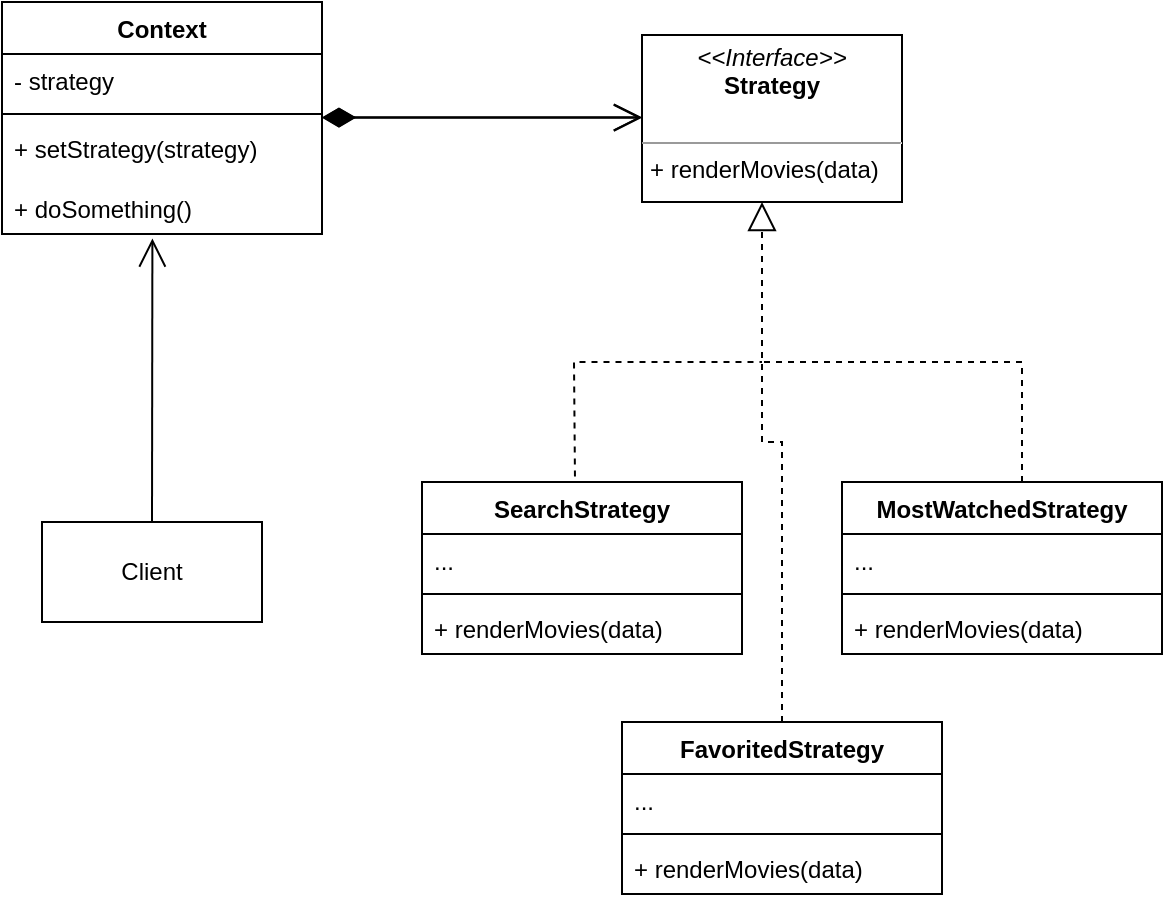 <mxfile version="23.1.5" type="device">
  <diagram name="Page-1" id="R1bpwf174gLvDCxN-8_B">
    <mxGraphModel dx="1434" dy="2013" grid="1" gridSize="10" guides="1" tooltips="1" connect="1" arrows="1" fold="1" page="1" pageScale="1" pageWidth="827" pageHeight="1169" math="0" shadow="0">
      <root>
        <mxCell id="0" />
        <mxCell id="1" parent="0" />
        <mxCell id="_xYPSqgWB2f4NrA6pV2X-1" value="Context" style="swimlane;fontStyle=1;align=center;verticalAlign=top;childLayout=stackLayout;horizontal=1;startSize=26;horizontalStack=0;resizeParent=1;resizeParentMax=0;resizeLast=0;collapsible=1;marginBottom=0;whiteSpace=wrap;html=1;" parent="1" vertex="1">
          <mxGeometry x="170" y="-690" width="160" height="116" as="geometry" />
        </mxCell>
        <mxCell id="_xYPSqgWB2f4NrA6pV2X-2" value="- strategy" style="text;strokeColor=none;fillColor=none;align=left;verticalAlign=top;spacingLeft=4;spacingRight=4;overflow=hidden;rotatable=0;points=[[0,0.5],[1,0.5]];portConstraint=eastwest;whiteSpace=wrap;html=1;" parent="_xYPSqgWB2f4NrA6pV2X-1" vertex="1">
          <mxGeometry y="26" width="160" height="26" as="geometry" />
        </mxCell>
        <mxCell id="_xYPSqgWB2f4NrA6pV2X-3" value="" style="line;strokeWidth=1;fillColor=none;align=left;verticalAlign=middle;spacingTop=-1;spacingLeft=3;spacingRight=3;rotatable=0;labelPosition=right;points=[];portConstraint=eastwest;strokeColor=inherit;" parent="_xYPSqgWB2f4NrA6pV2X-1" vertex="1">
          <mxGeometry y="52" width="160" height="8" as="geometry" />
        </mxCell>
        <mxCell id="_xYPSqgWB2f4NrA6pV2X-4" value="+ setStrategy(strategy)" style="text;strokeColor=none;fillColor=none;align=left;verticalAlign=top;spacingLeft=4;spacingRight=4;overflow=hidden;rotatable=0;points=[[0,0.5],[1,0.5]];portConstraint=eastwest;whiteSpace=wrap;html=1;" parent="_xYPSqgWB2f4NrA6pV2X-1" vertex="1">
          <mxGeometry y="60" width="160" height="30" as="geometry" />
        </mxCell>
        <mxCell id="_xYPSqgWB2f4NrA6pV2X-5" value="+ doSomething()" style="text;strokeColor=none;fillColor=none;align=left;verticalAlign=top;spacingLeft=4;spacingRight=4;overflow=hidden;rotatable=0;points=[[0,0.5],[1,0.5]];portConstraint=eastwest;whiteSpace=wrap;html=1;" parent="_xYPSqgWB2f4NrA6pV2X-1" vertex="1">
          <mxGeometry y="90" width="160" height="26" as="geometry" />
        </mxCell>
        <mxCell id="_xYPSqgWB2f4NrA6pV2X-7" value="&lt;p style=&quot;margin:0px;margin-top:4px;text-align:center;&quot;&gt;&lt;i&gt;&amp;lt;&amp;lt;Interface&amp;gt;&amp;gt;&lt;/i&gt;&lt;br&gt;&lt;b&gt;Strategy&lt;/b&gt;&lt;/p&gt;&lt;p style=&quot;margin:0px;margin-left:4px;&quot;&gt;&lt;br&gt;&lt;/p&gt;&lt;hr size=&quot;1&quot;&gt;&lt;p style=&quot;margin:0px;margin-left:4px;&quot;&gt;+ renderMovies(data)&lt;/p&gt;" style="verticalAlign=top;align=left;overflow=fill;html=1;whiteSpace=wrap;" parent="1" vertex="1">
          <mxGeometry x="490" y="-673.5" width="130" height="83.5" as="geometry" />
        </mxCell>
        <mxCell id="_xYPSqgWB2f4NrA6pV2X-8" value="Client" style="html=1;whiteSpace=wrap;" parent="1" vertex="1">
          <mxGeometry x="190" y="-430" width="110" height="50" as="geometry" />
        </mxCell>
        <mxCell id="_xYPSqgWB2f4NrA6pV2X-9" value="SearchStrategy" style="swimlane;fontStyle=1;align=center;verticalAlign=top;childLayout=stackLayout;horizontal=1;startSize=26;horizontalStack=0;resizeParent=1;resizeParentMax=0;resizeLast=0;collapsible=1;marginBottom=0;whiteSpace=wrap;html=1;" parent="1" vertex="1">
          <mxGeometry x="380" y="-450" width="160" height="86" as="geometry" />
        </mxCell>
        <mxCell id="_xYPSqgWB2f4NrA6pV2X-10" value="..." style="text;strokeColor=none;fillColor=none;align=left;verticalAlign=top;spacingLeft=4;spacingRight=4;overflow=hidden;rotatable=0;points=[[0,0.5],[1,0.5]];portConstraint=eastwest;whiteSpace=wrap;html=1;" parent="_xYPSqgWB2f4NrA6pV2X-9" vertex="1">
          <mxGeometry y="26" width="160" height="26" as="geometry" />
        </mxCell>
        <mxCell id="_xYPSqgWB2f4NrA6pV2X-11" value="" style="line;strokeWidth=1;fillColor=none;align=left;verticalAlign=middle;spacingTop=-1;spacingLeft=3;spacingRight=3;rotatable=0;labelPosition=right;points=[];portConstraint=eastwest;strokeColor=inherit;" parent="_xYPSqgWB2f4NrA6pV2X-9" vertex="1">
          <mxGeometry y="52" width="160" height="8" as="geometry" />
        </mxCell>
        <mxCell id="_xYPSqgWB2f4NrA6pV2X-12" value="+ renderMovies(data)" style="text;strokeColor=none;fillColor=none;align=left;verticalAlign=top;spacingLeft=4;spacingRight=4;overflow=hidden;rotatable=0;points=[[0,0.5],[1,0.5]];portConstraint=eastwest;whiteSpace=wrap;html=1;" parent="_xYPSqgWB2f4NrA6pV2X-9" vertex="1">
          <mxGeometry y="60" width="160" height="26" as="geometry" />
        </mxCell>
        <mxCell id="_xYPSqgWB2f4NrA6pV2X-13" value="MostWatchedStrategy" style="swimlane;fontStyle=1;align=center;verticalAlign=top;childLayout=stackLayout;horizontal=1;startSize=26;horizontalStack=0;resizeParent=1;resizeParentMax=0;resizeLast=0;collapsible=1;marginBottom=0;whiteSpace=wrap;html=1;" parent="1" vertex="1">
          <mxGeometry x="590" y="-450" width="160" height="86" as="geometry" />
        </mxCell>
        <mxCell id="_xYPSqgWB2f4NrA6pV2X-14" value="..." style="text;strokeColor=none;fillColor=none;align=left;verticalAlign=top;spacingLeft=4;spacingRight=4;overflow=hidden;rotatable=0;points=[[0,0.5],[1,0.5]];portConstraint=eastwest;whiteSpace=wrap;html=1;" parent="_xYPSqgWB2f4NrA6pV2X-13" vertex="1">
          <mxGeometry y="26" width="160" height="26" as="geometry" />
        </mxCell>
        <mxCell id="_xYPSqgWB2f4NrA6pV2X-15" value="" style="line;strokeWidth=1;fillColor=none;align=left;verticalAlign=middle;spacingTop=-1;spacingLeft=3;spacingRight=3;rotatable=0;labelPosition=right;points=[];portConstraint=eastwest;strokeColor=inherit;" parent="_xYPSqgWB2f4NrA6pV2X-13" vertex="1">
          <mxGeometry y="52" width="160" height="8" as="geometry" />
        </mxCell>
        <mxCell id="_xYPSqgWB2f4NrA6pV2X-16" value="+ renderMovies(data)" style="text;strokeColor=none;fillColor=none;align=left;verticalAlign=top;spacingLeft=4;spacingRight=4;overflow=hidden;rotatable=0;points=[[0,0.5],[1,0.5]];portConstraint=eastwest;whiteSpace=wrap;html=1;" parent="_xYPSqgWB2f4NrA6pV2X-13" vertex="1">
          <mxGeometry y="60" width="160" height="26" as="geometry" />
        </mxCell>
        <mxCell id="_xYPSqgWB2f4NrA6pV2X-17" value="" style="endArrow=open;html=1;endSize=12;startArrow=diamondThin;startSize=14;startFill=0;edgeStyle=orthogonalEdgeStyle;align=left;verticalAlign=bottom;rounded=0;strokeColor=#000000;" parent="1" edge="1">
          <mxGeometry x="-0.875" y="-72" relative="1" as="geometry">
            <mxPoint x="330" y="-632.32" as="sourcePoint" />
            <mxPoint x="490" y="-632.32" as="targetPoint" />
            <mxPoint as="offset" />
          </mxGeometry>
        </mxCell>
        <mxCell id="_xYPSqgWB2f4NrA6pV2X-20" value="" style="endArrow=block;dashed=1;endFill=0;endSize=12;html=1;rounded=0;exitX=0.5;exitY=0;exitDx=0;exitDy=0;" parent="1" edge="1">
          <mxGeometry width="160" relative="1" as="geometry">
            <mxPoint x="680.0" y="-450" as="sourcePoint" />
            <mxPoint x="550" y="-590" as="targetPoint" />
            <Array as="points">
              <mxPoint x="680" y="-510" />
              <mxPoint x="550" y="-510" />
            </Array>
          </mxGeometry>
        </mxCell>
        <mxCell id="_xYPSqgWB2f4NrA6pV2X-22" value="" style="endArrow=open;endFill=1;endSize=12;html=1;rounded=0;exitX=0.5;exitY=0;exitDx=0;exitDy=0;entryX=0.47;entryY=1.086;entryDx=0;entryDy=0;entryPerimeter=0;" parent="1" source="_xYPSqgWB2f4NrA6pV2X-8" target="_xYPSqgWB2f4NrA6pV2X-5" edge="1">
          <mxGeometry width="160" relative="1" as="geometry">
            <mxPoint x="190" y="-450" as="sourcePoint" />
            <mxPoint x="350" y="-450" as="targetPoint" />
          </mxGeometry>
        </mxCell>
        <mxCell id="wq_yBT1QEdFHuP_2MMSr-1" value="" style="endArrow=open;html=1;endSize=12;startArrow=diamondThin;startSize=14;startFill=1;edgeStyle=orthogonalEdgeStyle;align=left;verticalAlign=bottom;rounded=0;" parent="1" edge="1">
          <mxGeometry x="-1" y="3" relative="1" as="geometry">
            <mxPoint x="330" y="-632.12" as="sourcePoint" />
            <mxPoint x="490" y="-632.12" as="targetPoint" />
          </mxGeometry>
        </mxCell>
        <mxCell id="NjJDreOa7e80pwMUYhgN-1" value="" style="endArrow=none;dashed=1;html=1;rounded=0;exitX=0.478;exitY=-0.032;exitDx=0;exitDy=0;exitPerimeter=0;" edge="1" parent="1" source="_xYPSqgWB2f4NrA6pV2X-9">
          <mxGeometry width="50" height="50" relative="1" as="geometry">
            <mxPoint x="470" y="-480" as="sourcePoint" />
            <mxPoint x="550" y="-510" as="targetPoint" />
            <Array as="points">
              <mxPoint x="456" y="-510" />
            </Array>
          </mxGeometry>
        </mxCell>
        <mxCell id="NjJDreOa7e80pwMUYhgN-2" value="" style="endArrow=none;dashed=1;html=1;rounded=0;" edge="1" parent="1">
          <mxGeometry width="50" height="50" relative="1" as="geometry">
            <mxPoint x="560" y="-330" as="sourcePoint" />
            <mxPoint x="550" y="-510" as="targetPoint" />
            <Array as="points">
              <mxPoint x="560" y="-470" />
              <mxPoint x="550" y="-470" />
            </Array>
          </mxGeometry>
        </mxCell>
        <mxCell id="NjJDreOa7e80pwMUYhgN-3" value="FavoritedStrategy" style="swimlane;fontStyle=1;align=center;verticalAlign=top;childLayout=stackLayout;horizontal=1;startSize=26;horizontalStack=0;resizeParent=1;resizeParentMax=0;resizeLast=0;collapsible=1;marginBottom=0;whiteSpace=wrap;html=1;" vertex="1" parent="1">
          <mxGeometry x="480" y="-330" width="160" height="86" as="geometry" />
        </mxCell>
        <mxCell id="NjJDreOa7e80pwMUYhgN-4" value="..." style="text;strokeColor=none;fillColor=none;align=left;verticalAlign=top;spacingLeft=4;spacingRight=4;overflow=hidden;rotatable=0;points=[[0,0.5],[1,0.5]];portConstraint=eastwest;whiteSpace=wrap;html=1;" vertex="1" parent="NjJDreOa7e80pwMUYhgN-3">
          <mxGeometry y="26" width="160" height="26" as="geometry" />
        </mxCell>
        <mxCell id="NjJDreOa7e80pwMUYhgN-5" value="" style="line;strokeWidth=1;fillColor=none;align=left;verticalAlign=middle;spacingTop=-1;spacingLeft=3;spacingRight=3;rotatable=0;labelPosition=right;points=[];portConstraint=eastwest;strokeColor=inherit;" vertex="1" parent="NjJDreOa7e80pwMUYhgN-3">
          <mxGeometry y="52" width="160" height="8" as="geometry" />
        </mxCell>
        <mxCell id="NjJDreOa7e80pwMUYhgN-6" value="+ renderMovies(data)" style="text;strokeColor=none;fillColor=none;align=left;verticalAlign=top;spacingLeft=4;spacingRight=4;overflow=hidden;rotatable=0;points=[[0,0.5],[1,0.5]];portConstraint=eastwest;whiteSpace=wrap;html=1;" vertex="1" parent="NjJDreOa7e80pwMUYhgN-3">
          <mxGeometry y="60" width="160" height="26" as="geometry" />
        </mxCell>
      </root>
    </mxGraphModel>
  </diagram>
</mxfile>
